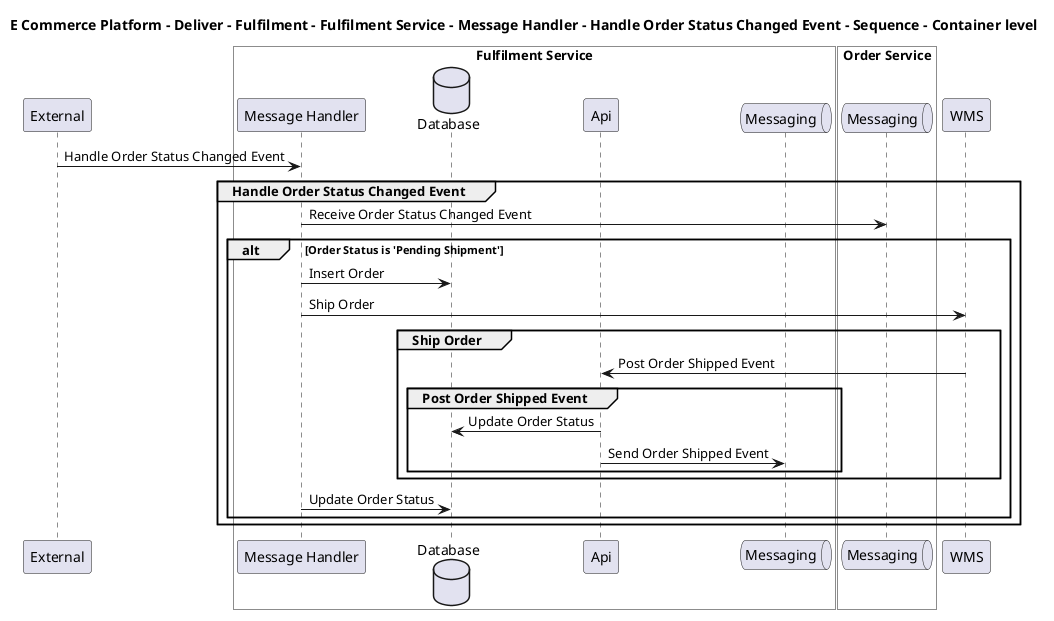 @startuml

title E Commerce Platform - Deliver - Fulfilment - Fulfilment Service - Message Handler - Handle Order Status Changed Event - Sequence - Container level

participant "External" as C4InterFlow.SoftwareSystems.ExternalSystem

box "Fulfilment Service" #White
    participant "Message Handler" as ECommercePlatform.Deliver.Fulfilment.SoftwareSystems.FulfilmentService.Containers.MessageHandler
    database "Database" as ECommercePlatform.Deliver.Fulfilment.SoftwareSystems.FulfilmentService.Containers.Database
    participant "Api" as ECommercePlatform.Deliver.Fulfilment.SoftwareSystems.FulfilmentService.Containers.Api
    queue "Messaging" as ECommercePlatform.Deliver.Fulfilment.SoftwareSystems.FulfilmentService.Containers.Messaging
end box


box "Order Service" #White
    queue "Messaging" as ECommercePlatform.GenerateDemand.OrderManagement.SoftwareSystems.OrderService.Containers.Messaging
end box

participant "WMS" as ECommercePlatform.Deliver.Fulfilment.SoftwareSystems.WMS

C4InterFlow.SoftwareSystems.ExternalSystem -> ECommercePlatform.Deliver.Fulfilment.SoftwareSystems.FulfilmentService.Containers.MessageHandler : Handle Order Status Changed Event
group Handle Order Status Changed Event
ECommercePlatform.Deliver.Fulfilment.SoftwareSystems.FulfilmentService.Containers.MessageHandler -> ECommercePlatform.GenerateDemand.OrderManagement.SoftwareSystems.OrderService.Containers.Messaging : Receive Order Status Changed Event
alt Order Status is 'Pending Shipment'
ECommercePlatform.Deliver.Fulfilment.SoftwareSystems.FulfilmentService.Containers.MessageHandler -> ECommercePlatform.Deliver.Fulfilment.SoftwareSystems.FulfilmentService.Containers.Database : Insert Order
ECommercePlatform.Deliver.Fulfilment.SoftwareSystems.FulfilmentService.Containers.MessageHandler -> ECommercePlatform.Deliver.Fulfilment.SoftwareSystems.WMS : Ship Order
group Ship Order
ECommercePlatform.Deliver.Fulfilment.SoftwareSystems.WMS -> ECommercePlatform.Deliver.Fulfilment.SoftwareSystems.FulfilmentService.Containers.Api : Post Order Shipped Event
group Post Order Shipped Event
ECommercePlatform.Deliver.Fulfilment.SoftwareSystems.FulfilmentService.Containers.Api -> ECommercePlatform.Deliver.Fulfilment.SoftwareSystems.FulfilmentService.Containers.Database : Update Order Status
ECommercePlatform.Deliver.Fulfilment.SoftwareSystems.FulfilmentService.Containers.Api -> ECommercePlatform.Deliver.Fulfilment.SoftwareSystems.FulfilmentService.Containers.Messaging : Send Order Shipped Event
end
end
ECommercePlatform.Deliver.Fulfilment.SoftwareSystems.FulfilmentService.Containers.MessageHandler -> ECommercePlatform.Deliver.Fulfilment.SoftwareSystems.FulfilmentService.Containers.Database : Update Order Status
end
end


@enduml
